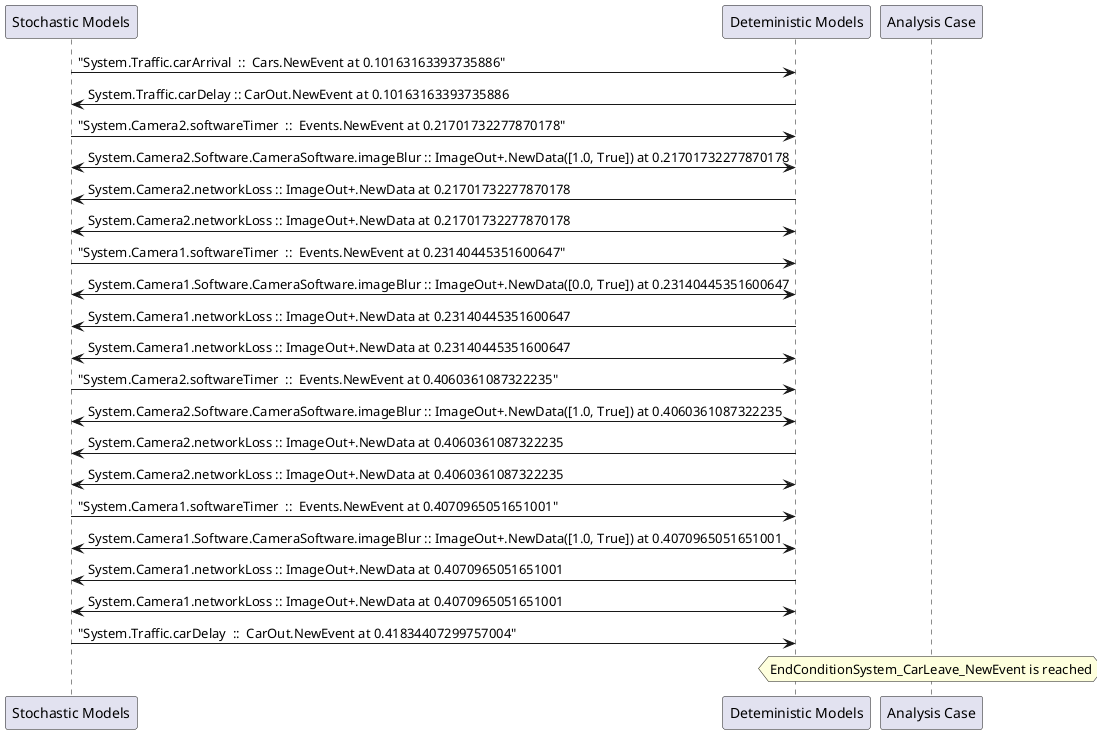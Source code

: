 
	@startuml
	participant "Stochastic Models" as stochmodel
	participant "Deteministic Models" as detmodel
	participant "Analysis Case" as analysis
	{9376_stop} stochmodel -> detmodel : "System.Traffic.carArrival  ::  Cars.NewEvent at 0.10163163393735886"
{9386_start} detmodel -> stochmodel : System.Traffic.carDelay :: CarOut.NewEvent at 0.10163163393735886
{9360_stop} stochmodel -> detmodel : "System.Camera2.softwareTimer  ::  Events.NewEvent at 0.21701732277870178"
detmodel <-> stochmodel : System.Camera2.Software.CameraSoftware.imageBlur :: ImageOut+.NewData([1.0, True]) at 0.21701732277870178
detmodel -> stochmodel : System.Camera2.networkLoss :: ImageOut+.NewData at 0.21701732277870178
detmodel <-> stochmodel : System.Camera2.networkLoss :: ImageOut+.NewData at 0.21701732277870178
{9345_stop} stochmodel -> detmodel : "System.Camera1.softwareTimer  ::  Events.NewEvent at 0.23140445351600647"
detmodel <-> stochmodel : System.Camera1.Software.CameraSoftware.imageBlur :: ImageOut+.NewData([0.0, True]) at 0.23140445351600647
detmodel -> stochmodel : System.Camera1.networkLoss :: ImageOut+.NewData at 0.23140445351600647
detmodel <-> stochmodel : System.Camera1.networkLoss :: ImageOut+.NewData at 0.23140445351600647
{9361_stop} stochmodel -> detmodel : "System.Camera2.softwareTimer  ::  Events.NewEvent at 0.4060361087322235"
detmodel <-> stochmodel : System.Camera2.Software.CameraSoftware.imageBlur :: ImageOut+.NewData([1.0, True]) at 0.4060361087322235
detmodel -> stochmodel : System.Camera2.networkLoss :: ImageOut+.NewData at 0.4060361087322235
detmodel <-> stochmodel : System.Camera2.networkLoss :: ImageOut+.NewData at 0.4060361087322235
{9346_stop} stochmodel -> detmodel : "System.Camera1.softwareTimer  ::  Events.NewEvent at 0.4070965051651001"
detmodel <-> stochmodel : System.Camera1.Software.CameraSoftware.imageBlur :: ImageOut+.NewData([1.0, True]) at 0.4070965051651001
detmodel -> stochmodel : System.Camera1.networkLoss :: ImageOut+.NewData at 0.4070965051651001
detmodel <-> stochmodel : System.Camera1.networkLoss :: ImageOut+.NewData at 0.4070965051651001
{9386_stop} stochmodel -> detmodel : "System.Traffic.carDelay  ::  CarOut.NewEvent at 0.41834407299757004"
{9386_start} <-> {9386_stop} : delay
hnote over analysis 
EndConditionSystem_CarLeave_NewEvent is reached
endnote
@enduml